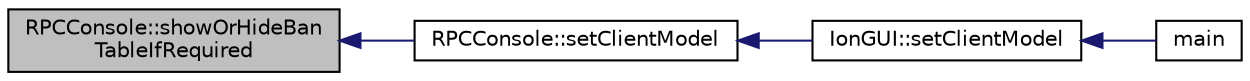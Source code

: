 digraph "RPCConsole::showOrHideBanTableIfRequired"
{
  edge [fontname="Helvetica",fontsize="10",labelfontname="Helvetica",labelfontsize="10"];
  node [fontname="Helvetica",fontsize="10",shape=record];
  rankdir="LR";
  Node398 [label="RPCConsole::showOrHideBan\lTableIfRequired",height=0.2,width=0.4,color="black", fillcolor="grey75", style="filled", fontcolor="black"];
  Node398 -> Node399 [dir="back",color="midnightblue",fontsize="10",style="solid",fontname="Helvetica"];
  Node399 [label="RPCConsole::setClientModel",height=0.2,width=0.4,color="black", fillcolor="white", style="filled",URL="$d7/de8/class_r_p_c_console.html#a355349a33664a07628e9ca22a60f5fa7"];
  Node399 -> Node400 [dir="back",color="midnightblue",fontsize="10",style="solid",fontname="Helvetica"];
  Node400 [label="IonGUI::setClientModel",height=0.2,width=0.4,color="black", fillcolor="white", style="filled",URL="$dc/d0b/class_ion_g_u_i.html#aee0c583c834ce4f4c598c29db83b0680",tooltip="Set the client model. "];
  Node400 -> Node401 [dir="back",color="midnightblue",fontsize="10",style="solid",fontname="Helvetica"];
  Node401 [label="main",height=0.2,width=0.4,color="black", fillcolor="white", style="filled",URL="$d5/d2d/ion_8cpp.html#a0ddf1224851353fc92bfbff6f499fa97"];
}
